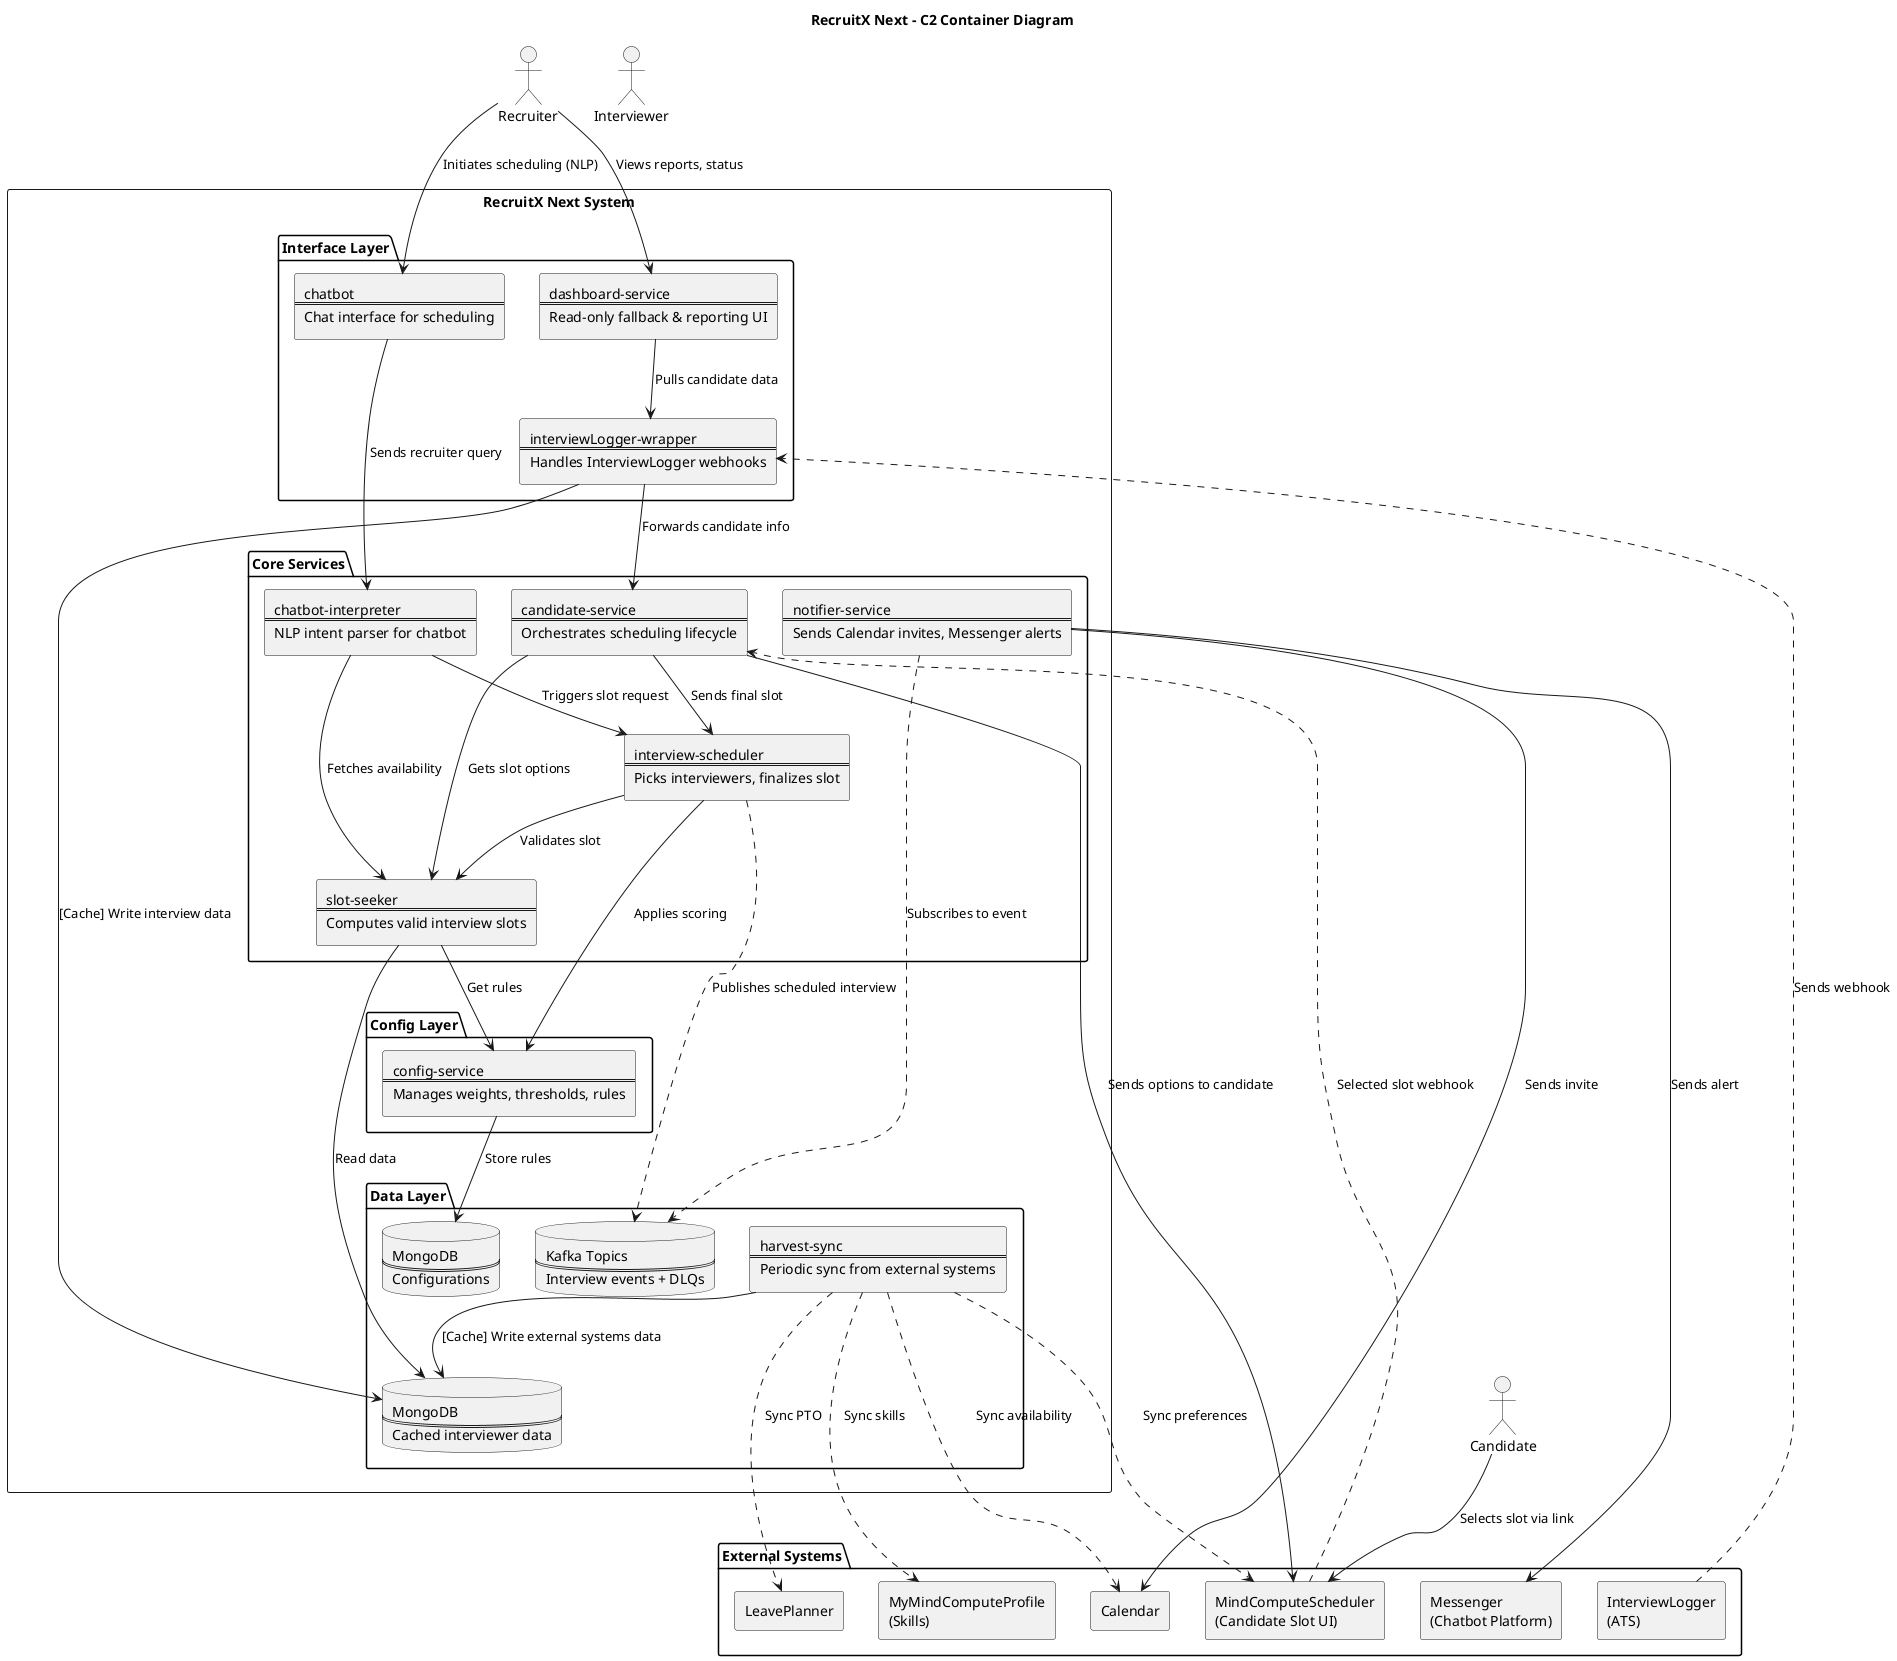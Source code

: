 @startuml
!define PERSON actor
!define SYSTEM_BOUNDARY rectangle
!define CONTAINER rectangle
!define EXTERNAL_SYSTEM rectangle
!define DATABASE database

TITLE RecruitX Next – C2 Container Diagram

' People
PERSON "Recruiter" as recruiter
PERSON "Candidate" as candidate
PERSON "Interviewer" as interviewer

' External Systems Group
package "External Systems" {
  EXTERNAL_SYSTEM "InterviewLogger\n(ATS)" as interviewLogger
  EXTERNAL_SYSTEM "MyMindComputeProfile\n(Skills)" as myMindComputeProfile
  EXTERNAL_SYSTEM "LeavePlanner" as leavePlanner
  EXTERNAL_SYSTEM "Calendar" as calendar
  EXTERNAL_SYSTEM "MindComputeScheduler\n(Candidate Slot UI)" as mindComputeScheduler
  EXTERNAL_SYSTEM "Messenger\n(Chatbot Platform)" as Messenger
}

' RecruitX System
SYSTEM_BOUNDARY "RecruitX Next System" as recruitX {

  package "Interface Layer" {
    CONTAINER "interviewLogger-wrapper\n==\nHandles InterviewLogger webhooks" as interviewLoggerWrapper
    CONTAINER "chatbot\n==\nChat interface for scheduling" as chatbot
    CONTAINER "dashboard-service\n==\nRead-only fallback & reporting UI" as dashboard
  }

  package "Core Services" {
    CONTAINER "candidate-service\n==\nOrchestrates scheduling lifecycle" as candidateService
    CONTAINER "slot-seeker\n==\nComputes valid interview slots" as slotSeeker
    CONTAINER "interview-scheduler\n==\nPicks interviewers, finalizes slot" as scheduler
    CONTAINER "notifier-service\n==\nSends Calendar invites, Messenger alerts" as notifier
    CONTAINER "chatbot-interpreter\n==\nNLP intent parser for chatbot" as interpreter
  }

  package "Config Layer" {
    CONTAINER "config-service\n==\nManages weights, thresholds, rules" as config
  }

  package "Data Layer" {
    CONTAINER "harvest-sync\n==\nPeriodic sync from external systems" as harvester
    DATABASE "MongoDB\n==\nCached interviewer data" as mongodb
    DATABASE "MongoDB\n==\nConfigurations" as configdb
    DATABASE "Kafka Topics\n==\nInterview events + DLQs" as kafka
  }
}

' === Recruiter & Candidate Flow ===
recruiter --> chatbot : Initiates scheduling (NLP)
chatbot --> interpreter : Sends recruiter query
interpreter --> slotSeeker : Fetches availability
interpreter --> scheduler : Triggers slot request

recruiter --> dashboard : Views reports, status
dashboard --> interviewLoggerWrapper : Pulls candidate data

candidate --> mindComputeScheduler : Selects slot via link

' === InterviewLogger Flow ===
interviewLogger -.-> interviewLoggerWrapper : Sends webhook
interviewLoggerWrapper --> candidateService : Forwards candidate info

' === Scheduling Workflow ===
candidateService --> slotSeeker : Gets slot options
candidateService --> mindComputeScheduler : Sends options to candidate
mindComputeScheduler -.-> candidateService : Selected slot webhook
candidateService --> scheduler : Sends final slot

scheduler --> slotSeeker : Validates slot
scheduler --> config : Applies scoring
scheduler -.-> kafka : Publishes scheduled interview

notifier -.-> kafka : Subscribes to event
notifier --> calendar : Sends invite
notifier --> Messenger : Sends alert

' === Data Layer ===
harvester -.-> myMindComputeProfile : Sync skills
harvester -.-> leavePlanner : Sync PTO
harvester -.-> mindComputeScheduler : Sync preferences
harvester -.-> calendar : Sync availability
harvester --> mongodb : [Cache] Write external systems data

interviewLoggerWrapper --> mongodb : [Cache] Write interview data

slotSeeker --> config : Get rules
slotSeeker --> mongodb : Read data
config --> configdb : Store rules

@enduml
